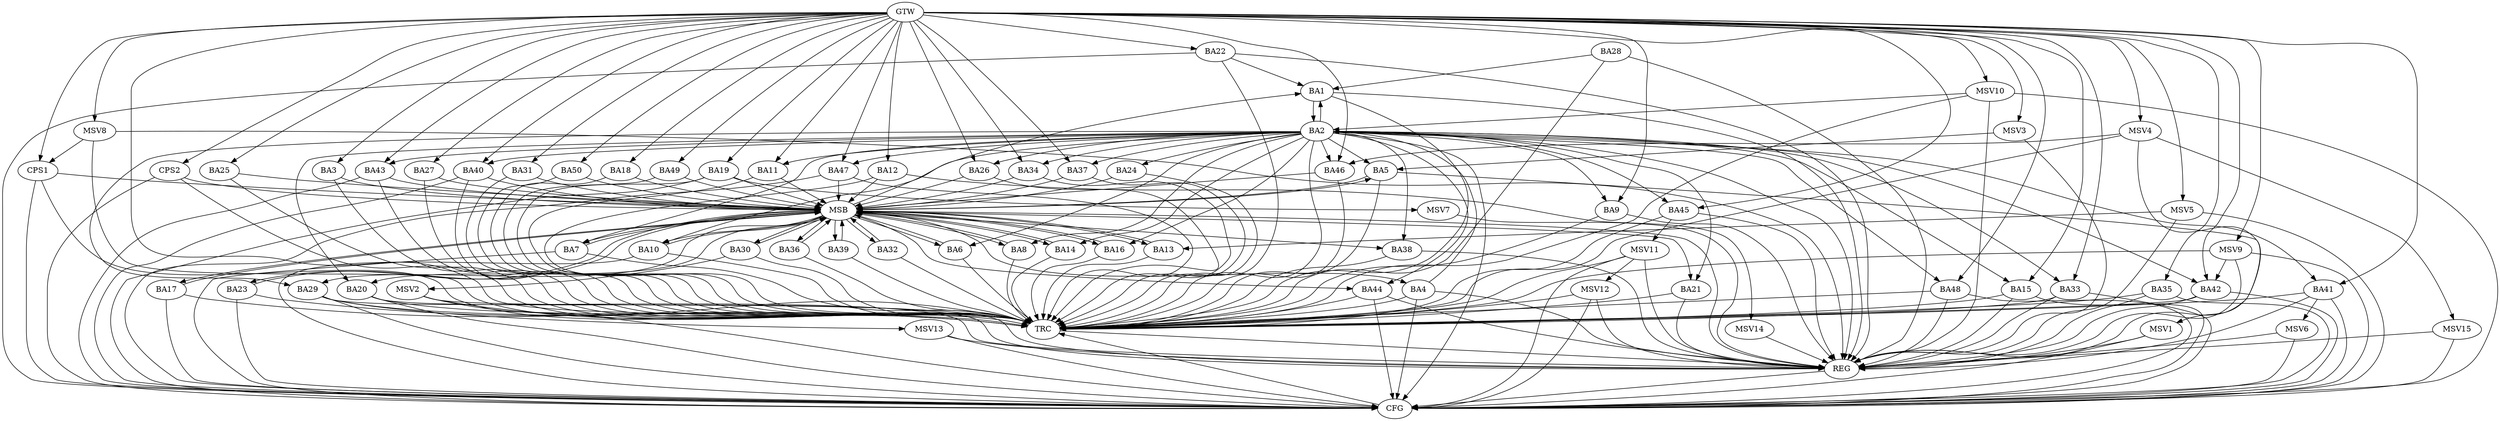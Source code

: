 strict digraph G {
  BA1 [ label="BA1" ];
  BA2 [ label="BA2" ];
  BA3 [ label="BA3" ];
  BA4 [ label="BA4" ];
  BA5 [ label="BA5" ];
  BA6 [ label="BA6" ];
  BA7 [ label="BA7" ];
  BA8 [ label="BA8" ];
  BA9 [ label="BA9" ];
  BA10 [ label="BA10" ];
  BA11 [ label="BA11" ];
  BA12 [ label="BA12" ];
  BA13 [ label="BA13" ];
  BA14 [ label="BA14" ];
  BA15 [ label="BA15" ];
  BA16 [ label="BA16" ];
  BA17 [ label="BA17" ];
  BA18 [ label="BA18" ];
  BA19 [ label="BA19" ];
  BA20 [ label="BA20" ];
  BA21 [ label="BA21" ];
  BA22 [ label="BA22" ];
  BA23 [ label="BA23" ];
  BA24 [ label="BA24" ];
  BA25 [ label="BA25" ];
  BA26 [ label="BA26" ];
  BA27 [ label="BA27" ];
  BA28 [ label="BA28" ];
  BA29 [ label="BA29" ];
  BA30 [ label="BA30" ];
  BA31 [ label="BA31" ];
  BA32 [ label="BA32" ];
  BA33 [ label="BA33" ];
  BA34 [ label="BA34" ];
  BA35 [ label="BA35" ];
  BA36 [ label="BA36" ];
  BA37 [ label="BA37" ];
  BA38 [ label="BA38" ];
  BA39 [ label="BA39" ];
  BA40 [ label="BA40" ];
  BA41 [ label="BA41" ];
  BA42 [ label="BA42" ];
  BA43 [ label="BA43" ];
  BA44 [ label="BA44" ];
  BA45 [ label="BA45" ];
  BA46 [ label="BA46" ];
  BA47 [ label="BA47" ];
  BA48 [ label="BA48" ];
  BA49 [ label="BA49" ];
  BA50 [ label="BA50" ];
  CPS1 [ label="CPS1" ];
  CPS2 [ label="CPS2" ];
  GTW [ label="GTW" ];
  REG [ label="REG" ];
  MSB [ label="MSB" ];
  CFG [ label="CFG" ];
  TRC [ label="TRC" ];
  MSV1 [ label="MSV1" ];
  MSV2 [ label="MSV2" ];
  MSV3 [ label="MSV3" ];
  MSV4 [ label="MSV4" ];
  MSV5 [ label="MSV5" ];
  MSV6 [ label="MSV6" ];
  MSV7 [ label="MSV7" ];
  MSV8 [ label="MSV8" ];
  MSV9 [ label="MSV9" ];
  MSV10 [ label="MSV10" ];
  MSV11 [ label="MSV11" ];
  MSV12 [ label="MSV12" ];
  MSV13 [ label="MSV13" ];
  MSV14 [ label="MSV14" ];
  MSV15 [ label="MSV15" ];
  BA1 -> BA2;
  BA2 -> BA1;
  BA4 -> BA2;
  BA22 -> BA1;
  BA28 -> BA1;
  GTW -> BA3;
  GTW -> BA9;
  GTW -> BA11;
  GTW -> BA12;
  GTW -> BA15;
  GTW -> BA18;
  GTW -> BA19;
  GTW -> BA22;
  GTW -> BA25;
  GTW -> BA26;
  GTW -> BA27;
  GTW -> BA31;
  GTW -> BA33;
  GTW -> BA34;
  GTW -> BA35;
  GTW -> BA37;
  GTW -> BA40;
  GTW -> BA41;
  GTW -> BA42;
  GTW -> BA43;
  GTW -> BA45;
  GTW -> BA46;
  GTW -> BA47;
  GTW -> BA48;
  GTW -> BA49;
  GTW -> BA50;
  GTW -> CPS1;
  GTW -> CPS2;
  BA1 -> REG;
  BA2 -> REG;
  BA4 -> REG;
  BA9 -> REG;
  BA15 -> REG;
  BA20 -> REG;
  BA21 -> REG;
  BA22 -> REG;
  BA28 -> REG;
  BA29 -> REG;
  BA33 -> REG;
  BA35 -> REG;
  BA38 -> REG;
  BA41 -> REG;
  BA42 -> REG;
  BA44 -> REG;
  BA45 -> REG;
  BA48 -> REG;
  BA3 -> MSB;
  MSB -> BA1;
  MSB -> REG;
  BA5 -> MSB;
  BA6 -> MSB;
  BA7 -> MSB;
  BA8 -> MSB;
  MSB -> BA6;
  BA10 -> MSB;
  BA11 -> MSB;
  BA12 -> MSB;
  MSB -> BA4;
  BA13 -> MSB;
  BA14 -> MSB;
  MSB -> BA13;
  BA16 -> MSB;
  MSB -> BA14;
  BA17 -> MSB;
  BA18 -> MSB;
  BA19 -> MSB;
  MSB -> BA16;
  BA23 -> MSB;
  MSB -> BA7;
  BA24 -> MSB;
  BA25 -> MSB;
  BA26 -> MSB;
  MSB -> BA23;
  BA27 -> MSB;
  MSB -> BA10;
  BA30 -> MSB;
  BA31 -> MSB;
  MSB -> BA17;
  BA32 -> MSB;
  BA34 -> MSB;
  BA36 -> MSB;
  BA37 -> MSB;
  BA39 -> MSB;
  MSB -> BA29;
  BA40 -> MSB;
  MSB -> BA39;
  BA43 -> MSB;
  BA46 -> MSB;
  BA47 -> MSB;
  BA49 -> MSB;
  BA50 -> MSB;
  MSB -> BA32;
  CPS1 -> MSB;
  MSB -> BA20;
  MSB -> BA21;
  MSB -> BA36;
  MSB -> BA44;
  MSB -> BA38;
  MSB -> BA30;
  CPS2 -> MSB;
  MSB -> BA8;
  MSB -> BA5;
  BA22 -> CFG;
  BA47 -> CFG;
  BA7 -> CFG;
  BA10 -> CFG;
  BA29 -> CFG;
  BA23 -> CFG;
  BA40 -> CFG;
  BA44 -> CFG;
  BA20 -> CFG;
  BA33 -> CFG;
  CPS2 -> CFG;
  BA41 -> CFG;
  BA17 -> CFG;
  CPS1 -> CFG;
  BA15 -> CFG;
  BA19 -> CFG;
  BA2 -> CFG;
  BA42 -> CFG;
  BA4 -> CFG;
  BA48 -> CFG;
  BA43 -> CFG;
  BA35 -> CFG;
  REG -> CFG;
  BA1 -> TRC;
  BA2 -> TRC;
  BA3 -> TRC;
  BA4 -> TRC;
  BA5 -> TRC;
  BA6 -> TRC;
  BA7 -> TRC;
  BA8 -> TRC;
  BA9 -> TRC;
  BA10 -> TRC;
  BA11 -> TRC;
  BA12 -> TRC;
  BA13 -> TRC;
  BA14 -> TRC;
  BA15 -> TRC;
  BA16 -> TRC;
  BA17 -> TRC;
  BA18 -> TRC;
  BA19 -> TRC;
  BA20 -> TRC;
  BA21 -> TRC;
  BA22 -> TRC;
  BA23 -> TRC;
  BA24 -> TRC;
  BA25 -> TRC;
  BA26 -> TRC;
  BA27 -> TRC;
  BA28 -> TRC;
  BA29 -> TRC;
  BA30 -> TRC;
  BA31 -> TRC;
  BA32 -> TRC;
  BA33 -> TRC;
  BA34 -> TRC;
  BA35 -> TRC;
  BA36 -> TRC;
  BA37 -> TRC;
  BA38 -> TRC;
  BA39 -> TRC;
  BA40 -> TRC;
  BA41 -> TRC;
  BA42 -> TRC;
  BA43 -> TRC;
  BA44 -> TRC;
  BA45 -> TRC;
  BA46 -> TRC;
  BA47 -> TRC;
  BA48 -> TRC;
  BA49 -> TRC;
  BA50 -> TRC;
  CPS1 -> TRC;
  CPS2 -> TRC;
  GTW -> TRC;
  CFG -> TRC;
  TRC -> REG;
  BA2 -> BA5;
  BA2 -> BA7;
  BA2 -> BA43;
  BA2 -> BA21;
  BA2 -> BA42;
  BA2 -> BA6;
  BA2 -> BA20;
  BA2 -> BA47;
  BA2 -> BA37;
  BA2 -> BA38;
  BA2 -> BA33;
  BA2 -> BA24;
  BA2 -> BA34;
  BA2 -> BA9;
  BA2 -> BA46;
  BA2 -> BA14;
  BA2 -> BA15;
  BA2 -> BA16;
  BA2 -> BA41;
  BA2 -> BA10;
  BA2 -> BA29;
  BA2 -> BA48;
  BA2 -> BA40;
  BA2 -> BA45;
  BA2 -> BA11;
  BA2 -> BA8;
  BA2 -> BA44;
  BA2 -> BA26;
  BA5 -> MSV1;
  MSV1 -> REG;
  MSV1 -> CFG;
  BA30 -> MSV2;
  MSV2 -> REG;
  MSV2 -> TRC;
  MSV2 -> CFG;
  MSV3 -> BA5;
  GTW -> MSV3;
  MSV3 -> REG;
  MSV4 -> BA46;
  GTW -> MSV4;
  MSV4 -> REG;
  MSV4 -> TRC;
  MSV5 -> BA13;
  GTW -> MSV5;
  MSV5 -> REG;
  MSV5 -> CFG;
  BA41 -> MSV6;
  MSV6 -> REG;
  MSV6 -> CFG;
  BA19 -> MSV7;
  MSV7 -> REG;
  MSV8 -> CPS1;
  GTW -> MSV8;
  MSV8 -> REG;
  MSV8 -> TRC;
  MSV9 -> BA42;
  GTW -> MSV9;
  MSV9 -> REG;
  MSV9 -> TRC;
  MSV9 -> CFG;
  MSV10 -> BA2;
  GTW -> MSV10;
  MSV10 -> REG;
  MSV10 -> TRC;
  MSV10 -> CFG;
  BA45 -> MSV11;
  MSV11 -> REG;
  MSV11 -> TRC;
  MSV11 -> CFG;
  MSV11 -> MSV12;
  MSV12 -> REG;
  MSV12 -> TRC;
  MSV12 -> CFG;
  BA29 -> MSV13;
  MSV13 -> REG;
  MSV13 -> CFG;
  BA12 -> MSV14;
  MSV14 -> REG;
  MSV4 -> MSV15;
  MSV15 -> REG;
  MSV15 -> CFG;
}
